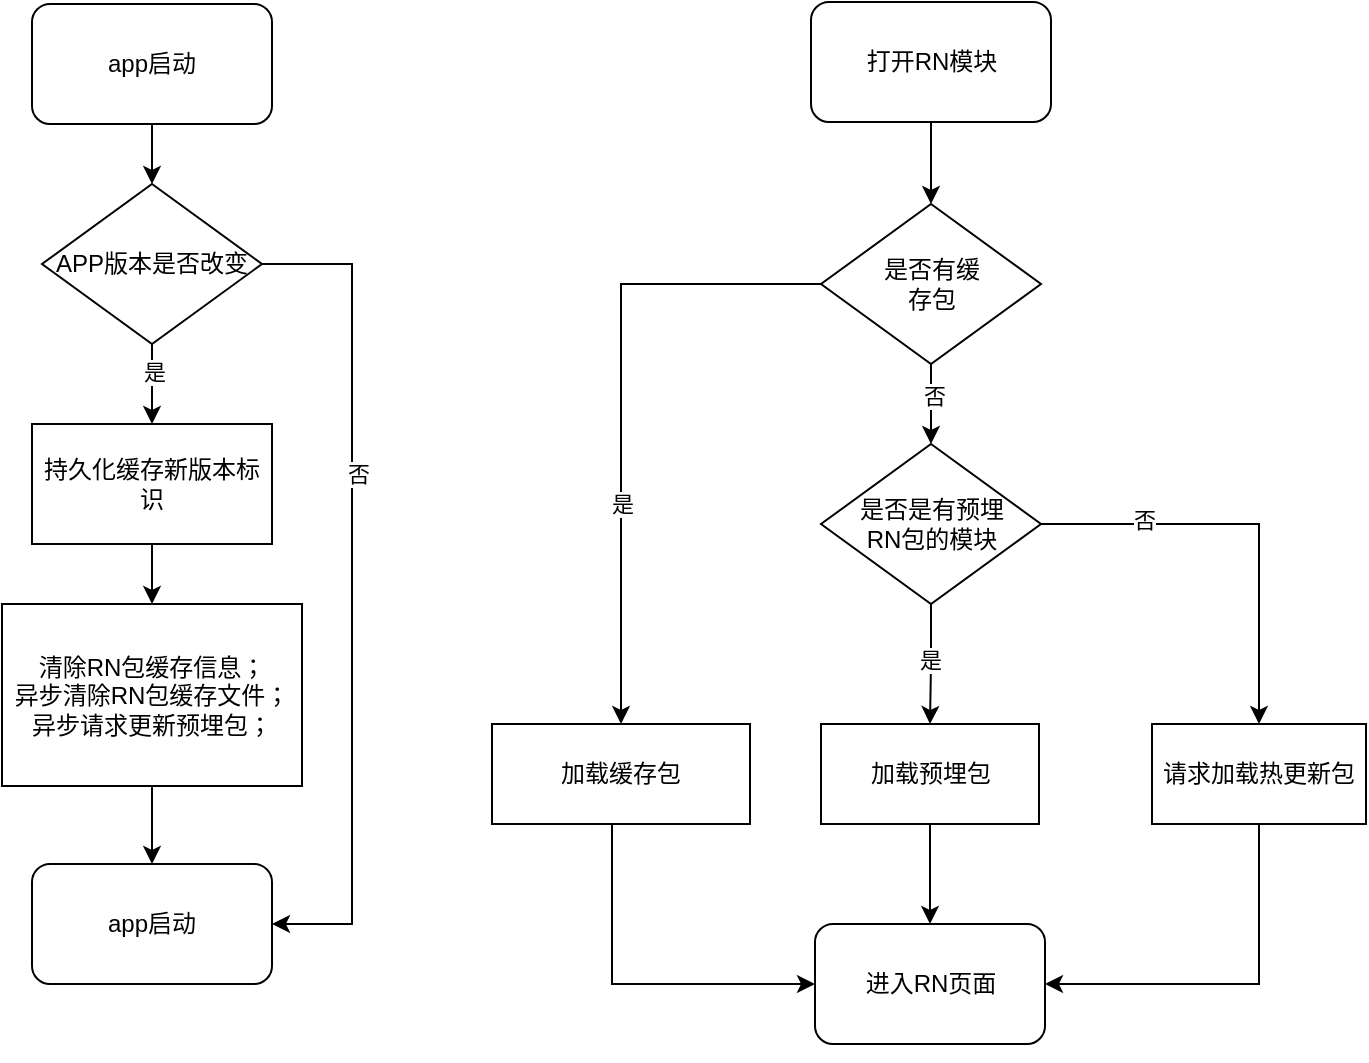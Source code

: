<mxfile version="21.6.5" type="github">
  <diagram name="第 1 页" id="rp87v1Rvojw5iXjgeMau">
    <mxGraphModel dx="1337" dy="582" grid="1" gridSize="10" guides="1" tooltips="1" connect="1" arrows="1" fold="1" page="1" pageScale="1" pageWidth="827" pageHeight="1169" math="0" shadow="0">
      <root>
        <mxCell id="0" />
        <mxCell id="1" parent="0" />
        <mxCell id="azUSpkt_eAWuSsv6hzU4-11" value="" style="edgeStyle=orthogonalEdgeStyle;rounded=0;orthogonalLoop=1;jettySize=auto;html=1;" parent="1" source="azUSpkt_eAWuSsv6hzU4-1" target="azUSpkt_eAWuSsv6hzU4-2" edge="1">
          <mxGeometry relative="1" as="geometry" />
        </mxCell>
        <mxCell id="azUSpkt_eAWuSsv6hzU4-1" value="app启动" style="rounded=1;whiteSpace=wrap;html=1;" parent="1" vertex="1">
          <mxGeometry x="130" y="270" width="120" height="60" as="geometry" />
        </mxCell>
        <mxCell id="azUSpkt_eAWuSsv6hzU4-9" value="" style="edgeStyle=orthogonalEdgeStyle;rounded=0;orthogonalLoop=1;jettySize=auto;html=1;" parent="1" source="azUSpkt_eAWuSsv6hzU4-2" target="azUSpkt_eAWuSsv6hzU4-8" edge="1">
          <mxGeometry relative="1" as="geometry" />
        </mxCell>
        <mxCell id="ZJfxYungHwOFqzOMm071-1" value="是" style="edgeLabel;html=1;align=center;verticalAlign=middle;resizable=0;points=[];" parent="azUSpkt_eAWuSsv6hzU4-9" vertex="1" connectable="0">
          <mxGeometry x="-0.304" y="1" relative="1" as="geometry">
            <mxPoint as="offset" />
          </mxGeometry>
        </mxCell>
        <mxCell id="azUSpkt_eAWuSsv6hzU4-21" style="edgeStyle=orthogonalEdgeStyle;rounded=0;orthogonalLoop=1;jettySize=auto;html=1;entryX=1;entryY=0.5;entryDx=0;entryDy=0;" parent="1" source="azUSpkt_eAWuSsv6hzU4-2" target="azUSpkt_eAWuSsv6hzU4-16" edge="1">
          <mxGeometry relative="1" as="geometry">
            <mxPoint x="300" y="580" as="targetPoint" />
            <Array as="points">
              <mxPoint x="290" y="400" />
              <mxPoint x="290" y="730" />
            </Array>
          </mxGeometry>
        </mxCell>
        <mxCell id="ZJfxYungHwOFqzOMm071-2" value="否" style="edgeLabel;html=1;align=center;verticalAlign=middle;resizable=0;points=[];" parent="azUSpkt_eAWuSsv6hzU4-21" vertex="1" connectable="0">
          <mxGeometry x="-0.279" y="3" relative="1" as="geometry">
            <mxPoint as="offset" />
          </mxGeometry>
        </mxCell>
        <mxCell id="azUSpkt_eAWuSsv6hzU4-2" value="APP版本是否改变" style="rhombus;whiteSpace=wrap;html=1;" parent="1" vertex="1">
          <mxGeometry x="135" y="360" width="110" height="80" as="geometry" />
        </mxCell>
        <mxCell id="gSFkbJNpJ3zHrIKWA0CX-2" style="edgeStyle=orthogonalEdgeStyle;rounded=0;orthogonalLoop=1;jettySize=auto;html=1;exitX=0.5;exitY=1;exitDx=0;exitDy=0;entryX=0.5;entryY=0;entryDx=0;entryDy=0;" edge="1" parent="1" source="azUSpkt_eAWuSsv6hzU4-8" target="gSFkbJNpJ3zHrIKWA0CX-1">
          <mxGeometry relative="1" as="geometry" />
        </mxCell>
        <mxCell id="azUSpkt_eAWuSsv6hzU4-8" value="持久化缓存新版本标识" style="whiteSpace=wrap;html=1;" parent="1" vertex="1">
          <mxGeometry x="130" y="480" width="120" height="60" as="geometry" />
        </mxCell>
        <mxCell id="azUSpkt_eAWuSsv6hzU4-16" value="app启动" style="rounded=1;whiteSpace=wrap;html=1;" parent="1" vertex="1">
          <mxGeometry x="130" y="700" width="120" height="60" as="geometry" />
        </mxCell>
        <mxCell id="gSFkbJNpJ3zHrIKWA0CX-4" style="edgeStyle=orthogonalEdgeStyle;rounded=0;orthogonalLoop=1;jettySize=auto;html=1;" edge="1" parent="1" source="azUSpkt_eAWuSsv6hzU4-22" target="azUSpkt_eAWuSsv6hzU4-38">
          <mxGeometry relative="1" as="geometry" />
        </mxCell>
        <mxCell id="azUSpkt_eAWuSsv6hzU4-22" value="打开RN模块" style="rounded=1;whiteSpace=wrap;html=1;" parent="1" vertex="1">
          <mxGeometry x="519.5" y="269" width="120" height="60" as="geometry" />
        </mxCell>
        <mxCell id="gSFkbJNpJ3zHrIKWA0CX-11" style="edgeStyle=orthogonalEdgeStyle;rounded=0;orthogonalLoop=1;jettySize=auto;html=1;entryX=0.5;entryY=0;entryDx=0;entryDy=0;" edge="1" parent="1" source="azUSpkt_eAWuSsv6hzU4-24" target="azUSpkt_eAWuSsv6hzU4-27">
          <mxGeometry relative="1" as="geometry" />
        </mxCell>
        <mxCell id="azUSpkt_eAWuSsv6hzU4-24" value="加载预埋包" style="rounded=0;whiteSpace=wrap;html=1;" parent="1" vertex="1">
          <mxGeometry x="524.5" y="630" width="109" height="50" as="geometry" />
        </mxCell>
        <mxCell id="azUSpkt_eAWuSsv6hzU4-27" value="进入RN页面" style="rounded=1;whiteSpace=wrap;html=1;" parent="1" vertex="1">
          <mxGeometry x="521.5" y="730" width="115" height="60" as="geometry" />
        </mxCell>
        <mxCell id="gSFkbJNpJ3zHrIKWA0CX-13" style="edgeStyle=orthogonalEdgeStyle;rounded=0;orthogonalLoop=1;jettySize=auto;html=1;exitX=0;exitY=0.5;exitDx=0;exitDy=0;entryX=0.5;entryY=0;entryDx=0;entryDy=0;" edge="1" parent="1" source="azUSpkt_eAWuSsv6hzU4-38" target="azUSpkt_eAWuSsv6hzU4-39">
          <mxGeometry relative="1" as="geometry" />
        </mxCell>
        <mxCell id="gSFkbJNpJ3zHrIKWA0CX-19" value="是" style="edgeLabel;html=1;align=center;verticalAlign=middle;resizable=0;points=[];" vertex="1" connectable="0" parent="gSFkbJNpJ3zHrIKWA0CX-13">
          <mxGeometry x="0.312" relative="1" as="geometry">
            <mxPoint as="offset" />
          </mxGeometry>
        </mxCell>
        <mxCell id="gSFkbJNpJ3zHrIKWA0CX-14" style="edgeStyle=orthogonalEdgeStyle;rounded=0;orthogonalLoop=1;jettySize=auto;html=1;exitX=0.5;exitY=1;exitDx=0;exitDy=0;entryX=0.5;entryY=0;entryDx=0;entryDy=0;" edge="1" parent="1" source="azUSpkt_eAWuSsv6hzU4-38" target="azUSpkt_eAWuSsv6hzU4-43">
          <mxGeometry relative="1" as="geometry" />
        </mxCell>
        <mxCell id="gSFkbJNpJ3zHrIKWA0CX-16" value="否" style="edgeLabel;html=1;align=center;verticalAlign=middle;resizable=0;points=[];" vertex="1" connectable="0" parent="gSFkbJNpJ3zHrIKWA0CX-14">
          <mxGeometry x="-0.2" y="1" relative="1" as="geometry">
            <mxPoint as="offset" />
          </mxGeometry>
        </mxCell>
        <mxCell id="azUSpkt_eAWuSsv6hzU4-38" value="是否有缓&lt;br&gt;存包" style="rhombus;whiteSpace=wrap;html=1;" parent="1" vertex="1">
          <mxGeometry x="524.5" y="370" width="110" height="80" as="geometry" />
        </mxCell>
        <mxCell id="gSFkbJNpJ3zHrIKWA0CX-7" style="edgeStyle=orthogonalEdgeStyle;rounded=0;orthogonalLoop=1;jettySize=auto;html=1;entryX=0;entryY=0.5;entryDx=0;entryDy=0;" edge="1" parent="1" source="azUSpkt_eAWuSsv6hzU4-39" target="azUSpkt_eAWuSsv6hzU4-27">
          <mxGeometry relative="1" as="geometry">
            <Array as="points">
              <mxPoint x="420" y="760" />
            </Array>
          </mxGeometry>
        </mxCell>
        <mxCell id="azUSpkt_eAWuSsv6hzU4-39" value="加载缓存包" style="rounded=0;whiteSpace=wrap;html=1;" parent="1" vertex="1">
          <mxGeometry x="360" y="630" width="129" height="50" as="geometry" />
        </mxCell>
        <mxCell id="gSFkbJNpJ3zHrIKWA0CX-8" style="edgeStyle=orthogonalEdgeStyle;rounded=0;orthogonalLoop=1;jettySize=auto;html=1;entryX=0.5;entryY=0;entryDx=0;entryDy=0;" edge="1" parent="1" source="azUSpkt_eAWuSsv6hzU4-43" target="azUSpkt_eAWuSsv6hzU4-24">
          <mxGeometry relative="1" as="geometry" />
        </mxCell>
        <mxCell id="gSFkbJNpJ3zHrIKWA0CX-18" value="是" style="edgeLabel;html=1;align=center;verticalAlign=middle;resizable=0;points=[];" vertex="1" connectable="0" parent="gSFkbJNpJ3zHrIKWA0CX-8">
          <mxGeometry x="-0.089" y="-1" relative="1" as="geometry">
            <mxPoint as="offset" />
          </mxGeometry>
        </mxCell>
        <mxCell id="gSFkbJNpJ3zHrIKWA0CX-10" style="edgeStyle=orthogonalEdgeStyle;rounded=0;orthogonalLoop=1;jettySize=auto;html=1;exitX=1;exitY=0.5;exitDx=0;exitDy=0;entryX=0.5;entryY=0;entryDx=0;entryDy=0;" edge="1" parent="1" source="azUSpkt_eAWuSsv6hzU4-43" target="azUSpkt_eAWuSsv6hzU4-47">
          <mxGeometry relative="1" as="geometry" />
        </mxCell>
        <mxCell id="gSFkbJNpJ3zHrIKWA0CX-17" value="否" style="edgeLabel;html=1;align=center;verticalAlign=middle;resizable=0;points=[];" vertex="1" connectable="0" parent="gSFkbJNpJ3zHrIKWA0CX-10">
          <mxGeometry x="-0.506" y="2" relative="1" as="geometry">
            <mxPoint as="offset" />
          </mxGeometry>
        </mxCell>
        <mxCell id="azUSpkt_eAWuSsv6hzU4-43" value="是否是有预埋&lt;br style=&quot;border-color: var(--border-color);&quot;&gt;RN包的模块" style="rhombus;whiteSpace=wrap;html=1;" parent="1" vertex="1">
          <mxGeometry x="524.5" y="490" width="110" height="80" as="geometry" />
        </mxCell>
        <mxCell id="gSFkbJNpJ3zHrIKWA0CX-12" style="edgeStyle=orthogonalEdgeStyle;rounded=0;orthogonalLoop=1;jettySize=auto;html=1;entryX=1;entryY=0.5;entryDx=0;entryDy=0;" edge="1" parent="1" source="azUSpkt_eAWuSsv6hzU4-47" target="azUSpkt_eAWuSsv6hzU4-27">
          <mxGeometry relative="1" as="geometry">
            <Array as="points">
              <mxPoint x="744" y="760" />
            </Array>
          </mxGeometry>
        </mxCell>
        <mxCell id="azUSpkt_eAWuSsv6hzU4-47" value="请求加载热更新包" style="rounded=0;whiteSpace=wrap;html=1;" parent="1" vertex="1">
          <mxGeometry x="690" y="630" width="107" height="50" as="geometry" />
        </mxCell>
        <mxCell id="gSFkbJNpJ3zHrIKWA0CX-3" style="edgeStyle=orthogonalEdgeStyle;rounded=0;orthogonalLoop=1;jettySize=auto;html=1;exitX=0.5;exitY=1;exitDx=0;exitDy=0;entryX=0.5;entryY=0;entryDx=0;entryDy=0;" edge="1" parent="1" source="gSFkbJNpJ3zHrIKWA0CX-1" target="azUSpkt_eAWuSsv6hzU4-16">
          <mxGeometry relative="1" as="geometry" />
        </mxCell>
        <mxCell id="gSFkbJNpJ3zHrIKWA0CX-1" value="清除RN包缓存信息；&lt;br&gt;异步清除RN包缓存文件；&lt;br&gt;异步请求更新预埋包；" style="whiteSpace=wrap;html=1;" vertex="1" parent="1">
          <mxGeometry x="115" y="570" width="150" height="91" as="geometry" />
        </mxCell>
        <mxCell id="gSFkbJNpJ3zHrIKWA0CX-15" style="edgeStyle=orthogonalEdgeStyle;rounded=0;orthogonalLoop=1;jettySize=auto;html=1;exitX=0.5;exitY=1;exitDx=0;exitDy=0;" edge="1" parent="1" source="azUSpkt_eAWuSsv6hzU4-27" target="azUSpkt_eAWuSsv6hzU4-27">
          <mxGeometry relative="1" as="geometry" />
        </mxCell>
      </root>
    </mxGraphModel>
  </diagram>
</mxfile>
